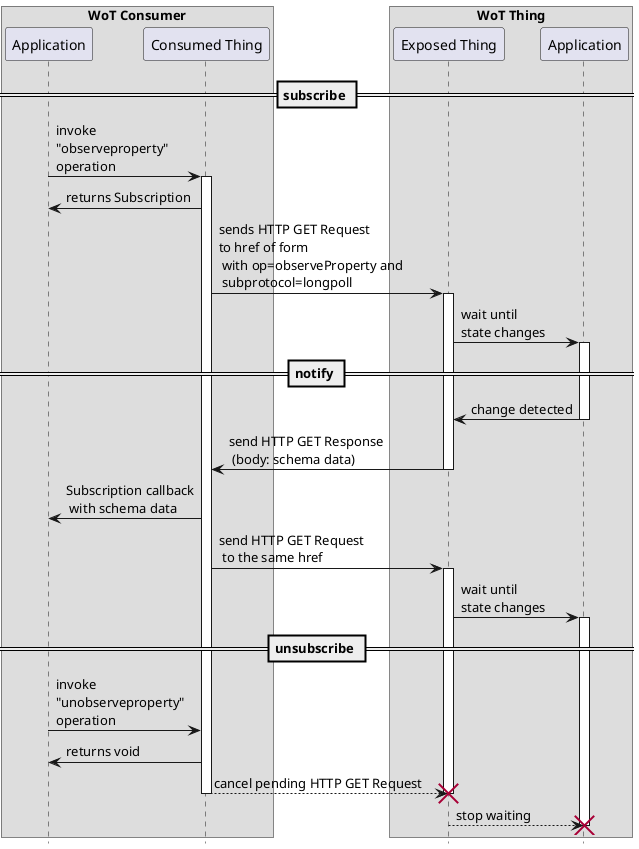 @startuml
hide footbox

box "WoT Consumer"
participant "Application" as AP
participant "Consumed Thing" as SA
end box

box "WoT Thing"
participant "Exposed Thing" as WS
participant "Application" as DC
end box

== subscribe ==

AP  -> SA: invoke\n"observeproperty"\noperation
activate SA
SA  -> AP: returns Subscription
SA  -> WS: sends HTTP GET Request\nto href of form\n with op=observeProperty and\n subprotocol=longpoll
activate WS
WS  -> DC: wait until\nstate changes
activate DC

== notify ==

DC  -> WS: change detected
deactivate DC
WS  -> SA: send HTTP GET Response\n (body: schema data)
deactivate WS
SA  -> AP: Subscription callback\n with schema data
SA  -> WS: send HTTP GET Request\n to the same href
activate WS
WS  -> DC: wait until\nstate changes
activate DC

== unsubscribe ==

AP  -> SA: invoke\n"unobserveproperty"\noperation
SA  -> AP: returns void
SA --> WS: cancel pending HTTP GET Request
deactivate SA
destroy WS
WS --> DC: stop waiting
destroy DC
@enduml

